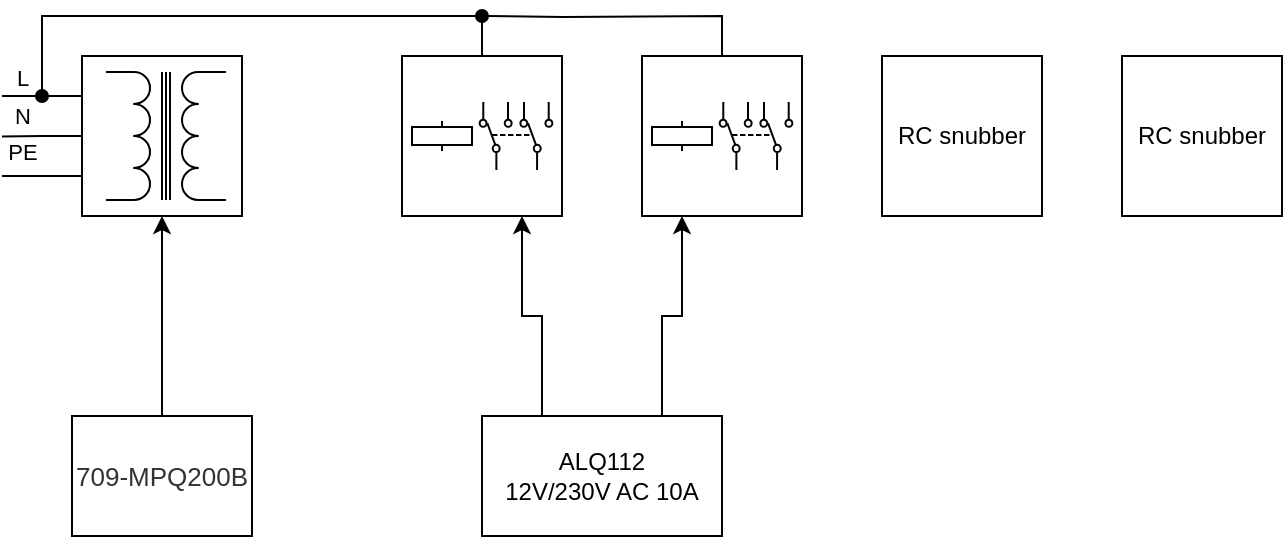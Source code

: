 <mxfile version="26.0.14">
  <diagram name="Page-1" id="16e2658f-23c8-b752-8be9-c03fbebb8bbe">
    <mxGraphModel dx="1038" dy="645" grid="1" gridSize="10" guides="1" tooltips="1" connect="1" arrows="1" fold="1" page="1" pageScale="1" pageWidth="1100" pageHeight="850" background="none" math="0" shadow="0">
      <root>
        <mxCell id="0" />
        <mxCell id="1" parent="0" />
        <mxCell id="LKb27FOyA3Ze82E5zqdl-3" value="" style="group" vertex="1" connectable="0" parent="1">
          <mxGeometry x="80" y="60" width="80" height="80" as="geometry" />
        </mxCell>
        <mxCell id="LKb27FOyA3Ze82E5zqdl-4" style="edgeStyle=orthogonalEdgeStyle;rounded=0;orthogonalLoop=1;jettySize=auto;html=1;exitX=0;exitY=0.25;exitDx=0;exitDy=0;startArrow=none;startFill=0;endArrow=none;" edge="1" parent="LKb27FOyA3Ze82E5zqdl-3" source="LKb27FOyA3Ze82E5zqdl-2">
          <mxGeometry relative="1" as="geometry">
            <mxPoint x="-40" y="20.023" as="targetPoint" />
          </mxGeometry>
        </mxCell>
        <mxCell id="LKb27FOyA3Ze82E5zqdl-5" value="L" style="edgeLabel;html=1;align=center;verticalAlign=middle;resizable=0;points=[];" vertex="1" connectable="0" parent="LKb27FOyA3Ze82E5zqdl-4">
          <mxGeometry x="0.157" y="-1" relative="1" as="geometry">
            <mxPoint x="-7" y="-9" as="offset" />
          </mxGeometry>
        </mxCell>
        <mxCell id="LKb27FOyA3Ze82E5zqdl-6" style="edgeStyle=orthogonalEdgeStyle;rounded=0;orthogonalLoop=1;jettySize=auto;html=1;exitX=0;exitY=0.5;exitDx=0;exitDy=0;endArrow=none;startFill=0;" edge="1" parent="LKb27FOyA3Ze82E5zqdl-3" source="LKb27FOyA3Ze82E5zqdl-2">
          <mxGeometry relative="1" as="geometry">
            <mxPoint x="-40" y="40.2" as="targetPoint" />
          </mxGeometry>
        </mxCell>
        <mxCell id="LKb27FOyA3Ze82E5zqdl-7" value="N" style="edgeLabel;html=1;align=center;verticalAlign=middle;resizable=0;points=[];" vertex="1" connectable="0" parent="LKb27FOyA3Ze82E5zqdl-6">
          <mxGeometry x="-0.273" y="-1" relative="1" as="geometry">
            <mxPoint x="-15" y="-9" as="offset" />
          </mxGeometry>
        </mxCell>
        <mxCell id="LKb27FOyA3Ze82E5zqdl-2" value="" style="rounded=0;whiteSpace=wrap;html=1;" vertex="1" parent="LKb27FOyA3Ze82E5zqdl-3">
          <mxGeometry width="80" height="80" as="geometry" />
        </mxCell>
        <mxCell id="LKb27FOyA3Ze82E5zqdl-1" value="" style="pointerEvents=1;verticalLabelPosition=bottom;shadow=0;dashed=0;align=center;html=1;verticalAlign=top;shape=mxgraph.electrical.inductors.transformer_1;rotation=-90;" vertex="1" parent="LKb27FOyA3Ze82E5zqdl-3">
          <mxGeometry x="10" y="10" width="64" height="60" as="geometry" />
        </mxCell>
        <mxCell id="LKb27FOyA3Ze82E5zqdl-11" style="edgeStyle=orthogonalEdgeStyle;rounded=0;orthogonalLoop=1;jettySize=auto;html=1;entryX=0;entryY=0.75;entryDx=0;entryDy=0;endArrow=none;startFill=0;" edge="1" parent="1" target="LKb27FOyA3Ze82E5zqdl-2">
          <mxGeometry relative="1" as="geometry">
            <mxPoint x="40" y="120" as="sourcePoint" />
            <Array as="points">
              <mxPoint x="40" y="120" />
            </Array>
          </mxGeometry>
        </mxCell>
        <mxCell id="LKb27FOyA3Ze82E5zqdl-12" value="PE" style="edgeLabel;html=1;align=center;verticalAlign=middle;resizable=0;points=[];" vertex="1" connectable="0" parent="LKb27FOyA3Ze82E5zqdl-11">
          <mxGeometry x="0.155" relative="1" as="geometry">
            <mxPoint x="-13" y="-12" as="offset" />
          </mxGeometry>
        </mxCell>
        <mxCell id="LKb27FOyA3Ze82E5zqdl-18" value="" style="group" vertex="1" connectable="0" parent="1">
          <mxGeometry x="240" y="60" width="80" height="80" as="geometry" />
        </mxCell>
        <mxCell id="LKb27FOyA3Ze82E5zqdl-15" value="" style="whiteSpace=wrap;html=1;aspect=fixed;" vertex="1" parent="LKb27FOyA3Ze82E5zqdl-18">
          <mxGeometry width="80" height="80" as="geometry" />
        </mxCell>
        <mxCell id="LKb27FOyA3Ze82E5zqdl-16" value="" style="pointerEvents=1;verticalLabelPosition=bottom;shadow=0;dashed=0;align=center;html=1;verticalAlign=top;shape=mxgraph.electrical.electro-mechanical.dpdt3;elSwitchState=1;rotation=-90;" vertex="1" parent="LKb27FOyA3Ze82E5zqdl-18">
          <mxGeometry x="40" y="21.83" width="34" height="36.34" as="geometry" />
        </mxCell>
        <mxCell id="LKb27FOyA3Ze82E5zqdl-17" value="" style="pointerEvents=1;verticalLabelPosition=bottom;shadow=0;dashed=0;align=center;html=1;verticalAlign=top;shape=mxgraph.electrical.electro-mechanical.relay_coil;" vertex="1" parent="LKb27FOyA3Ze82E5zqdl-18">
          <mxGeometry x="5" y="32.5" width="30" height="15" as="geometry" />
        </mxCell>
        <mxCell id="LKb27FOyA3Ze82E5zqdl-20" style="edgeStyle=orthogonalEdgeStyle;rounded=0;orthogonalLoop=1;jettySize=auto;html=1;exitX=0.5;exitY=0;exitDx=0;exitDy=0;entryX=0.5;entryY=1;entryDx=0;entryDy=0;" edge="1" parent="1" source="LKb27FOyA3Ze82E5zqdl-19" target="LKb27FOyA3Ze82E5zqdl-2">
          <mxGeometry relative="1" as="geometry" />
        </mxCell>
        <mxCell id="LKb27FOyA3Ze82E5zqdl-19" value="&lt;span style=&quot;color: rgb(51, 51, 51); font-family: Arial, Helvetica, sans-serif; font-size: 13px; text-align: start; background-color: rgb(255, 255, 255);&quot;&gt;709-MPQ200B&lt;/span&gt;" style="rounded=0;whiteSpace=wrap;html=1;" vertex="1" parent="1">
          <mxGeometry x="75" y="240" width="90" height="60" as="geometry" />
        </mxCell>
        <mxCell id="LKb27FOyA3Ze82E5zqdl-21" style="edgeStyle=orthogonalEdgeStyle;rounded=0;orthogonalLoop=1;jettySize=auto;html=1;entryX=0.5;entryY=0;entryDx=0;entryDy=0;endArrow=none;startFill=1;endFill=1;startArrow=oval;" edge="1" parent="1" target="LKb27FOyA3Ze82E5zqdl-15">
          <mxGeometry relative="1" as="geometry">
            <mxPoint x="60" y="80" as="sourcePoint" />
            <Array as="points">
              <mxPoint x="60" y="40" />
              <mxPoint x="280" y="40" />
            </Array>
          </mxGeometry>
        </mxCell>
        <mxCell id="LKb27FOyA3Ze82E5zqdl-28" style="edgeStyle=orthogonalEdgeStyle;rounded=0;orthogonalLoop=1;jettySize=auto;html=1;exitX=0.25;exitY=0;exitDx=0;exitDy=0;entryX=0.75;entryY=1;entryDx=0;entryDy=0;" edge="1" parent="1" source="LKb27FOyA3Ze82E5zqdl-22" target="LKb27FOyA3Ze82E5zqdl-15">
          <mxGeometry relative="1" as="geometry" />
        </mxCell>
        <mxCell id="LKb27FOyA3Ze82E5zqdl-29" style="edgeStyle=orthogonalEdgeStyle;rounded=0;orthogonalLoop=1;jettySize=auto;html=1;exitX=0.75;exitY=0;exitDx=0;exitDy=0;entryX=0.25;entryY=1;entryDx=0;entryDy=0;" edge="1" parent="1" source="LKb27FOyA3Ze82E5zqdl-22" target="LKb27FOyA3Ze82E5zqdl-24">
          <mxGeometry relative="1" as="geometry" />
        </mxCell>
        <mxCell id="LKb27FOyA3Ze82E5zqdl-22" value="ALQ112&lt;br&gt;12V/230V AC 10A" style="rounded=0;whiteSpace=wrap;html=1;" vertex="1" parent="1">
          <mxGeometry x="280" y="240" width="120" height="60" as="geometry" />
        </mxCell>
        <mxCell id="LKb27FOyA3Ze82E5zqdl-23" value="" style="group" vertex="1" connectable="0" parent="1">
          <mxGeometry x="360" y="60" width="80" height="80" as="geometry" />
        </mxCell>
        <mxCell id="LKb27FOyA3Ze82E5zqdl-24" value="" style="whiteSpace=wrap;html=1;aspect=fixed;" vertex="1" parent="LKb27FOyA3Ze82E5zqdl-23">
          <mxGeometry width="80" height="80" as="geometry" />
        </mxCell>
        <mxCell id="LKb27FOyA3Ze82E5zqdl-25" value="" style="pointerEvents=1;verticalLabelPosition=bottom;shadow=0;dashed=0;align=center;html=1;verticalAlign=top;shape=mxgraph.electrical.electro-mechanical.dpdt3;elSwitchState=1;rotation=-90;" vertex="1" parent="LKb27FOyA3Ze82E5zqdl-23">
          <mxGeometry x="40" y="21.83" width="34" height="36.34" as="geometry" />
        </mxCell>
        <mxCell id="LKb27FOyA3Ze82E5zqdl-26" value="" style="pointerEvents=1;verticalLabelPosition=bottom;shadow=0;dashed=0;align=center;html=1;verticalAlign=top;shape=mxgraph.electrical.electro-mechanical.relay_coil;" vertex="1" parent="LKb27FOyA3Ze82E5zqdl-23">
          <mxGeometry x="5" y="32.5" width="30" height="15" as="geometry" />
        </mxCell>
        <mxCell id="LKb27FOyA3Ze82E5zqdl-27" style="edgeStyle=orthogonalEdgeStyle;rounded=0;orthogonalLoop=1;jettySize=auto;html=1;entryX=0.5;entryY=0;entryDx=0;entryDy=0;endArrow=none;startFill=1;startArrow=oval;" edge="1" parent="1" target="LKb27FOyA3Ze82E5zqdl-24">
          <mxGeometry relative="1" as="geometry">
            <mxPoint x="280" y="40" as="sourcePoint" />
          </mxGeometry>
        </mxCell>
        <mxCell id="LKb27FOyA3Ze82E5zqdl-30" value="RC snubber" style="whiteSpace=wrap;html=1;aspect=fixed;container=1;" vertex="1" parent="1">
          <mxGeometry x="480" y="60" width="80" height="80" as="geometry" />
        </mxCell>
        <mxCell id="LKb27FOyA3Ze82E5zqdl-31" value="RC snubber" style="whiteSpace=wrap;html=1;aspect=fixed;container=1;" vertex="1" parent="1">
          <mxGeometry x="600" y="60" width="80" height="80" as="geometry" />
        </mxCell>
      </root>
    </mxGraphModel>
  </diagram>
</mxfile>
